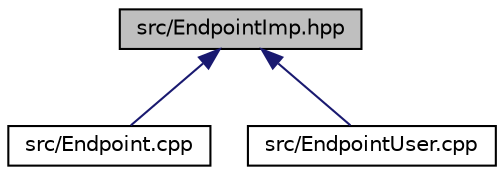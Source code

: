 digraph "src/EndpointImp.hpp"
{
  edge [fontname="Helvetica",fontsize="10",labelfontname="Helvetica",labelfontsize="10"];
  node [fontname="Helvetica",fontsize="10",shape=record];
  Node17 [label="src/EndpointImp.hpp",height=0.2,width=0.4,color="black", fillcolor="grey75", style="filled", fontcolor="black"];
  Node17 -> Node18 [dir="back",color="midnightblue",fontsize="10",style="solid",fontname="Helvetica"];
  Node18 [label="src/Endpoint.cpp",height=0.2,width=0.4,color="black", fillcolor="white", style="filled",URL="$_endpoint_8cpp.html"];
  Node17 -> Node19 [dir="back",color="midnightblue",fontsize="10",style="solid",fontname="Helvetica"];
  Node19 [label="src/EndpointUser.cpp",height=0.2,width=0.4,color="black", fillcolor="white", style="filled",URL="$_endpoint_user_8cpp.html"];
}
